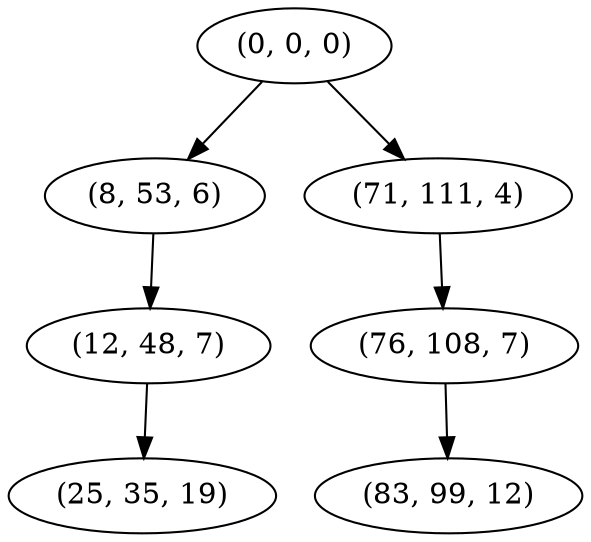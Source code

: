 digraph tree {
    "(0, 0, 0)";
    "(8, 53, 6)";
    "(12, 48, 7)";
    "(25, 35, 19)";
    "(71, 111, 4)";
    "(76, 108, 7)";
    "(83, 99, 12)";
    "(0, 0, 0)" -> "(8, 53, 6)";
    "(0, 0, 0)" -> "(71, 111, 4)";
    "(8, 53, 6)" -> "(12, 48, 7)";
    "(12, 48, 7)" -> "(25, 35, 19)";
    "(71, 111, 4)" -> "(76, 108, 7)";
    "(76, 108, 7)" -> "(83, 99, 12)";
}
